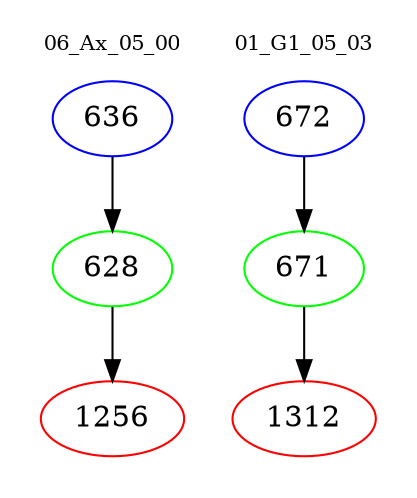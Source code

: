 digraph{
subgraph cluster_0 {
color = white
label = "06_Ax_05_00";
fontsize=10;
T0_636 [label="636", color="blue"]
T0_636 -> T0_628 [color="black"]
T0_628 [label="628", color="green"]
T0_628 -> T0_1256 [color="black"]
T0_1256 [label="1256", color="red"]
}
subgraph cluster_1 {
color = white
label = "01_G1_05_03";
fontsize=10;
T1_672 [label="672", color="blue"]
T1_672 -> T1_671 [color="black"]
T1_671 [label="671", color="green"]
T1_671 -> T1_1312 [color="black"]
T1_1312 [label="1312", color="red"]
}
}
